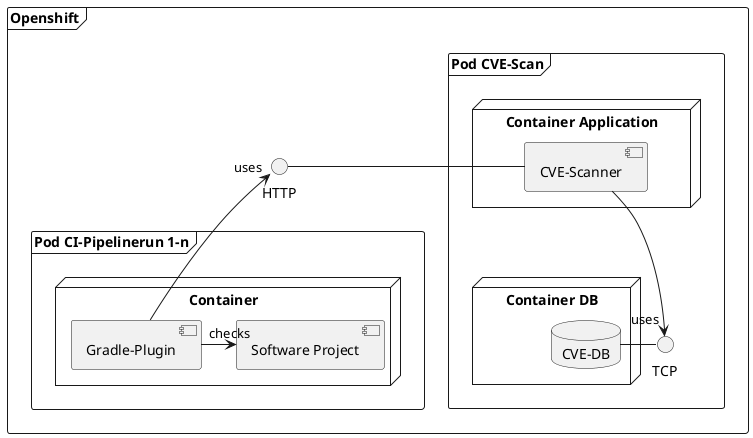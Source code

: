 @startuml
top to bottom direction

frame "Openshift"{
    frame "Pod CI-Pipelinerun 1-n"{
        node "Container"{
            [Software Project] as sp
            [Gradle-Plugin] as gp
        }
    }

    () "HTTP"
    frame "Pod CVE-Scan"{
        node "Container Application"{
            [CVE-Scanner] as cs
            HTTP - cs
        }
        () "TCP"
        node "Container DB"{
            database "CVE-DB" as db
            TCP - db
        }
    }
}


gp -u->"uses" HTTP
cs --> "uses" TCP
gp -r->"checks" sp

@enduml
